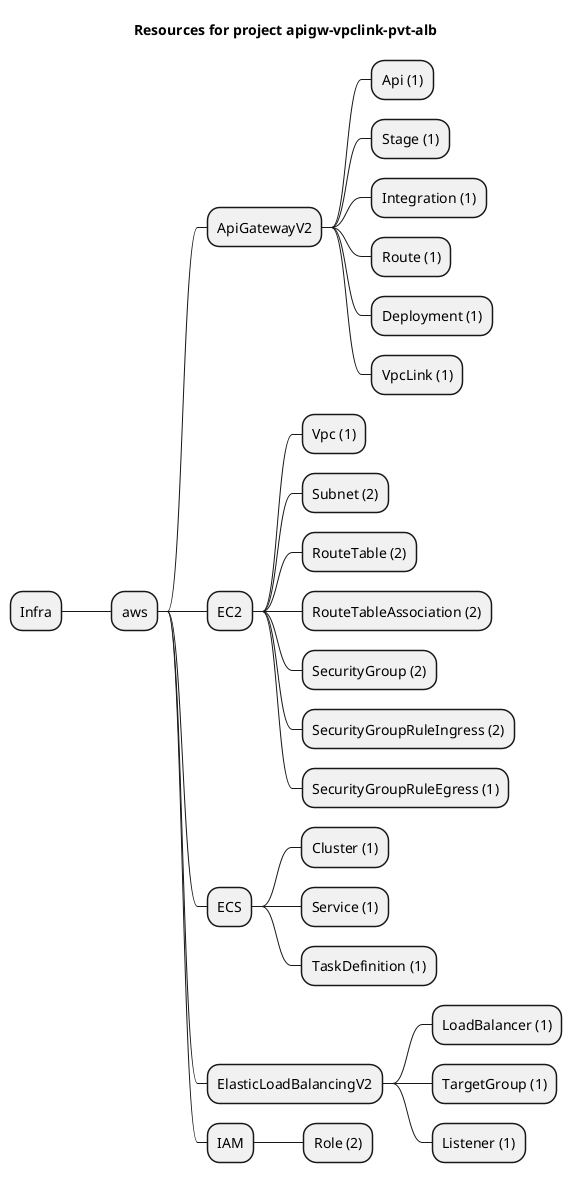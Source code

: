 @startmindmap
title Resources for project apigw-vpclink-pvt-alb
skinparam monochrome true
+ Infra
++ aws
+++ ApiGatewayV2
++++ Api (1)
++++ Stage (1)
++++ Integration (1)
++++ Route (1)
++++ Deployment (1)
++++ VpcLink (1)
+++ EC2
++++ Vpc (1)
++++ Subnet (2)
++++ RouteTable (2)
++++ RouteTableAssociation (2)
++++ SecurityGroup (2)
++++ SecurityGroupRuleIngress (2)
++++ SecurityGroupRuleEgress (1)
+++ ECS
++++ Cluster (1)
++++ Service (1)
++++ TaskDefinition (1)
+++ ElasticLoadBalancingV2
++++ LoadBalancer (1)
++++ TargetGroup (1)
++++ Listener (1)
+++ IAM
++++ Role (2)
@endmindmap
